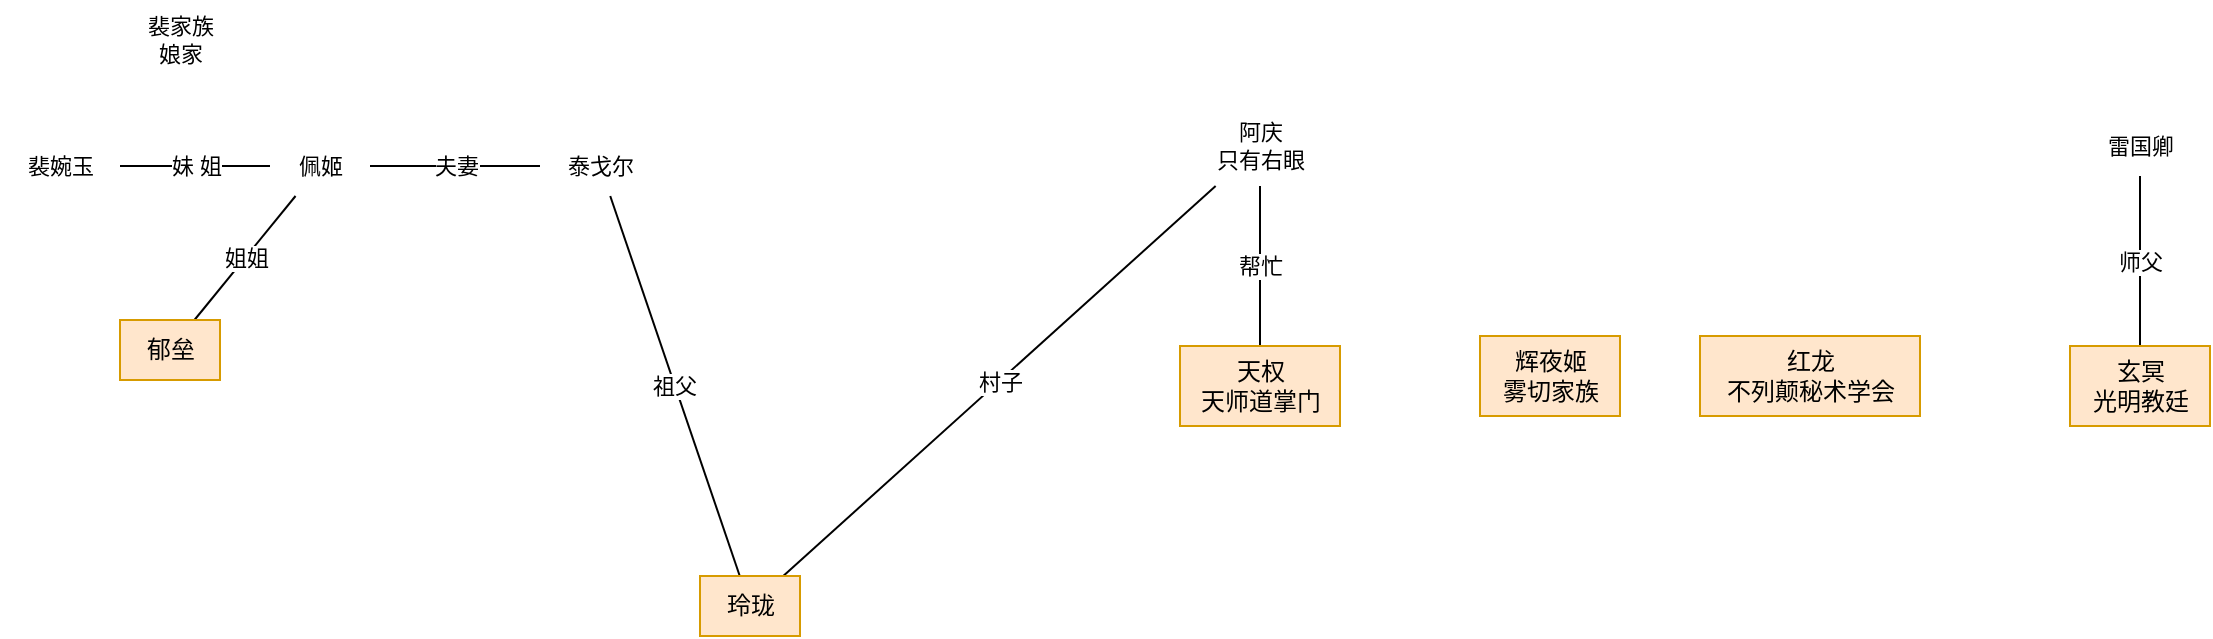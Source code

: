 <mxfile version="21.3.2" type="github">
  <diagram name="第 1 页" id="EBOkK068V1HEIV5xA9xP">
    <mxGraphModel dx="2159" dy="1677" grid="1" gridSize="10" guides="1" tooltips="1" connect="1" arrows="1" fold="1" page="1" pageScale="1" pageWidth="827" pageHeight="1169" math="0" shadow="0">
      <root>
        <mxCell id="0" />
        <mxCell id="1" parent="0" />
        <mxCell id="T0f1cryZXVCP-ggSnqZf-13" value="姐姐" style="edgeStyle=none;shape=connector;rounded=0;orthogonalLoop=1;jettySize=auto;html=1;labelBackgroundColor=default;strokeColor=default;fontFamily=Helvetica;fontSize=11;fontColor=default;endArrow=none;endFill=0;" edge="1" parent="1" source="T0f1cryZXVCP-ggSnqZf-1" target="T0f1cryZXVCP-ggSnqZf-11">
          <mxGeometry relative="1" as="geometry" />
        </mxCell>
        <mxCell id="T0f1cryZXVCP-ggSnqZf-1" value="郁垒" style="text;html=1;align=center;verticalAlign=middle;resizable=0;points=[];autosize=1;strokeColor=#d79b00;fillColor=#ffe6cc;" vertex="1" parent="1">
          <mxGeometry x="-60" y="120" width="50" height="30" as="geometry" />
        </mxCell>
        <mxCell id="T0f1cryZXVCP-ggSnqZf-2" value="辉夜姬&lt;br&gt;雾切家族" style="text;html=1;align=center;verticalAlign=middle;resizable=0;points=[];autosize=1;strokeColor=#d79b00;fillColor=#ffe6cc;" vertex="1" parent="1">
          <mxGeometry x="620" y="128" width="70" height="40" as="geometry" />
        </mxCell>
        <mxCell id="T0f1cryZXVCP-ggSnqZf-18" value="帮忙" style="edgeStyle=none;shape=connector;rounded=0;orthogonalLoop=1;jettySize=auto;html=1;labelBackgroundColor=default;strokeColor=default;fontFamily=Helvetica;fontSize=11;fontColor=default;endArrow=none;endFill=0;" edge="1" parent="1" source="T0f1cryZXVCP-ggSnqZf-3" target="T0f1cryZXVCP-ggSnqZf-17">
          <mxGeometry relative="1" as="geometry" />
        </mxCell>
        <mxCell id="T0f1cryZXVCP-ggSnqZf-3" value="天权&lt;br&gt;天师道掌门" style="text;html=1;align=center;verticalAlign=middle;resizable=0;points=[];autosize=1;strokeColor=#d79b00;fillColor=#ffe6cc;" vertex="1" parent="1">
          <mxGeometry x="470" y="133" width="80" height="40" as="geometry" />
        </mxCell>
        <mxCell id="T0f1cryZXVCP-ggSnqZf-4" value="红龙&lt;br&gt;不列颠秘术学会" style="text;html=1;align=center;verticalAlign=middle;resizable=0;points=[];autosize=1;strokeColor=#d79b00;fillColor=#ffe6cc;" vertex="1" parent="1">
          <mxGeometry x="730" y="128" width="110" height="40" as="geometry" />
        </mxCell>
        <mxCell id="T0f1cryZXVCP-ggSnqZf-16" value="师父" style="edgeStyle=none;shape=connector;rounded=0;orthogonalLoop=1;jettySize=auto;html=1;labelBackgroundColor=default;strokeColor=default;fontFamily=Helvetica;fontSize=11;fontColor=default;endArrow=none;endFill=0;" edge="1" parent="1" source="T0f1cryZXVCP-ggSnqZf-5" target="T0f1cryZXVCP-ggSnqZf-15">
          <mxGeometry relative="1" as="geometry" />
        </mxCell>
        <mxCell id="T0f1cryZXVCP-ggSnqZf-5" value="玄冥&lt;br&gt;光明教廷" style="text;html=1;align=center;verticalAlign=middle;resizable=0;points=[];autosize=1;strokeColor=#d79b00;fillColor=#ffe6cc;" vertex="1" parent="1">
          <mxGeometry x="915" y="133" width="70" height="40" as="geometry" />
        </mxCell>
        <mxCell id="T0f1cryZXVCP-ggSnqZf-21" value="村子" style="edgeStyle=none;shape=connector;rounded=0;orthogonalLoop=1;jettySize=auto;html=1;labelBackgroundColor=default;strokeColor=default;fontFamily=Helvetica;fontSize=11;fontColor=default;endArrow=none;endFill=0;" edge="1" parent="1" source="T0f1cryZXVCP-ggSnqZf-6" target="T0f1cryZXVCP-ggSnqZf-17">
          <mxGeometry relative="1" as="geometry" />
        </mxCell>
        <mxCell id="T0f1cryZXVCP-ggSnqZf-23" value="祖父" style="edgeStyle=none;shape=connector;rounded=0;orthogonalLoop=1;jettySize=auto;html=1;labelBackgroundColor=default;strokeColor=default;fontFamily=Helvetica;fontSize=11;fontColor=default;endArrow=none;endFill=0;" edge="1" parent="1" source="T0f1cryZXVCP-ggSnqZf-6" target="T0f1cryZXVCP-ggSnqZf-12">
          <mxGeometry relative="1" as="geometry" />
        </mxCell>
        <mxCell id="T0f1cryZXVCP-ggSnqZf-6" value="玲珑" style="text;html=1;align=center;verticalAlign=middle;resizable=0;points=[];autosize=1;strokeColor=#d79b00;fillColor=#ffe6cc;" vertex="1" parent="1">
          <mxGeometry x="230" y="248" width="50" height="30" as="geometry" />
        </mxCell>
        <mxCell id="T0f1cryZXVCP-ggSnqZf-14" value="夫妻" style="edgeStyle=none;shape=connector;rounded=0;orthogonalLoop=1;jettySize=auto;html=1;labelBackgroundColor=default;strokeColor=default;fontFamily=Helvetica;fontSize=11;fontColor=default;endArrow=none;endFill=0;" edge="1" parent="1" source="T0f1cryZXVCP-ggSnqZf-11" target="T0f1cryZXVCP-ggSnqZf-12">
          <mxGeometry relative="1" as="geometry" />
        </mxCell>
        <mxCell id="T0f1cryZXVCP-ggSnqZf-11" value="佩姬" style="text;html=1;align=center;verticalAlign=middle;resizable=0;points=[];autosize=1;strokeColor=none;fillColor=none;fontSize=11;fontFamily=Helvetica;fontColor=default;" vertex="1" parent="1">
          <mxGeometry x="15" y="28" width="50" height="30" as="geometry" />
        </mxCell>
        <mxCell id="T0f1cryZXVCP-ggSnqZf-12" value="泰戈尔" style="text;html=1;align=center;verticalAlign=middle;resizable=0;points=[];autosize=1;strokeColor=none;fillColor=none;fontSize=11;fontFamily=Helvetica;fontColor=default;" vertex="1" parent="1">
          <mxGeometry x="150" y="28" width="60" height="30" as="geometry" />
        </mxCell>
        <mxCell id="T0f1cryZXVCP-ggSnqZf-15" value="雷国卿" style="text;html=1;align=center;verticalAlign=middle;resizable=0;points=[];autosize=1;strokeColor=none;fillColor=none;fontSize=11;fontFamily=Helvetica;fontColor=default;" vertex="1" parent="1">
          <mxGeometry x="920" y="18" width="60" height="30" as="geometry" />
        </mxCell>
        <mxCell id="T0f1cryZXVCP-ggSnqZf-17" value="阿庆&lt;br&gt;只有右眼" style="text;html=1;align=center;verticalAlign=middle;resizable=0;points=[];autosize=1;strokeColor=none;fillColor=none;fontSize=11;fontFamily=Helvetica;fontColor=default;" vertex="1" parent="1">
          <mxGeometry x="475" y="13" width="70" height="40" as="geometry" />
        </mxCell>
        <mxCell id="T0f1cryZXVCP-ggSnqZf-22" value="裴家族&lt;br&gt;娘家" style="text;html=1;align=center;verticalAlign=middle;resizable=0;points=[];autosize=1;strokeColor=none;fillColor=none;fontSize=11;fontFamily=Helvetica;fontColor=default;" vertex="1" parent="1">
          <mxGeometry x="-60" y="-40" width="60" height="40" as="geometry" />
        </mxCell>
        <mxCell id="T0f1cryZXVCP-ggSnqZf-26" value="妹 姐" style="edgeStyle=none;shape=connector;rounded=0;orthogonalLoop=1;jettySize=auto;html=1;labelBackgroundColor=default;strokeColor=default;fontFamily=Helvetica;fontSize=11;fontColor=default;endArrow=none;endFill=0;" edge="1" parent="1" source="T0f1cryZXVCP-ggSnqZf-25" target="T0f1cryZXVCP-ggSnqZf-11">
          <mxGeometry relative="1" as="geometry" />
        </mxCell>
        <mxCell id="T0f1cryZXVCP-ggSnqZf-25" value="裴婉玉" style="text;html=1;align=center;verticalAlign=middle;resizable=0;points=[];autosize=1;strokeColor=none;fillColor=none;fontSize=11;fontFamily=Helvetica;fontColor=default;" vertex="1" parent="1">
          <mxGeometry x="-120" y="28" width="60" height="30" as="geometry" />
        </mxCell>
      </root>
    </mxGraphModel>
  </diagram>
</mxfile>
